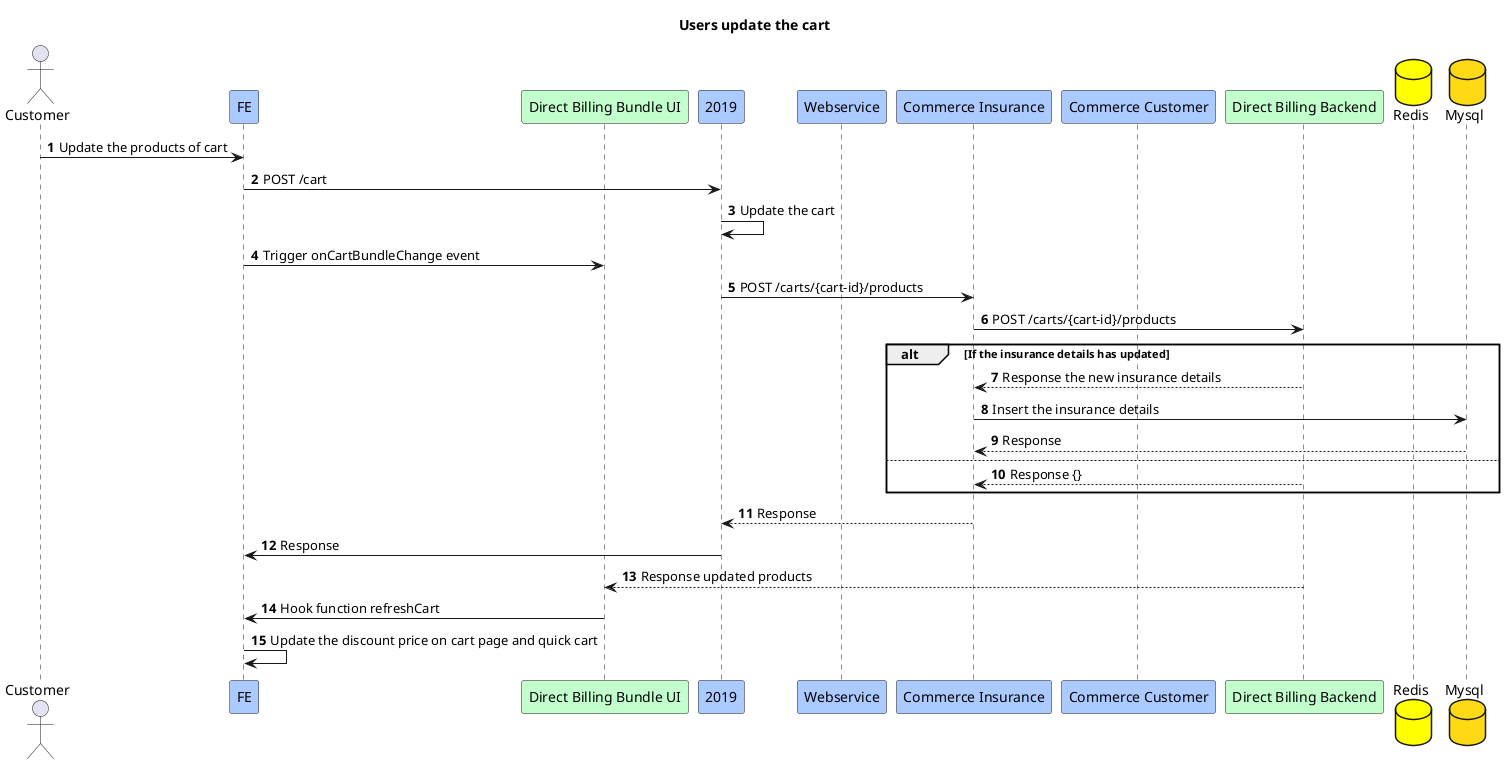 @startuml
title Users update the cart
actor Customer
participant FE #abcaff
participant "Direct Billing Bundle UI" #c3ffcd
participant "2019" #abcaff
participant "Webservice" #abcaff
participant "Commerce Insurance" #abcaff
participant "Commerce Customer" #abcaff
participant "Direct Billing Backend" #c3ffcd
database "Redis" #yellow
database "Mysql" #fdda14

autonumber
Customer -> FE:Update the products of cart
FE -> 2019:POST /cart
2019 -> 2019:Update the cart
FE -> "Direct Billing Bundle UI":Trigger onCartBundleChange event
2019 -> "Commerce Insurance":POST /carts/{cart-id}/products
"Commerce Insurance" -> "Direct Billing Backend":POST /carts/{cart-id}/products
alt If the insurance details has updated
    "Direct Billing Backend" --> "Commerce Insurance":Response the new insurance details
    "Commerce Insurance" -> "Mysql":Insert the insurance details
    "Mysql" --> "Commerce Insurance":Response
else
    "Direct Billing Backend" --> "Commerce Insurance":Response {}
end
"Commerce Insurance" --> 2019:Response
"2019" -> FE:Response
"Direct Billing Backend" --> "Direct Billing Bundle UI":Response updated products
"Direct Billing Bundle UI" -> FE:Hook function refreshCart
FE -> FE:Update the discount price on cart page and quick cart

@enduml

